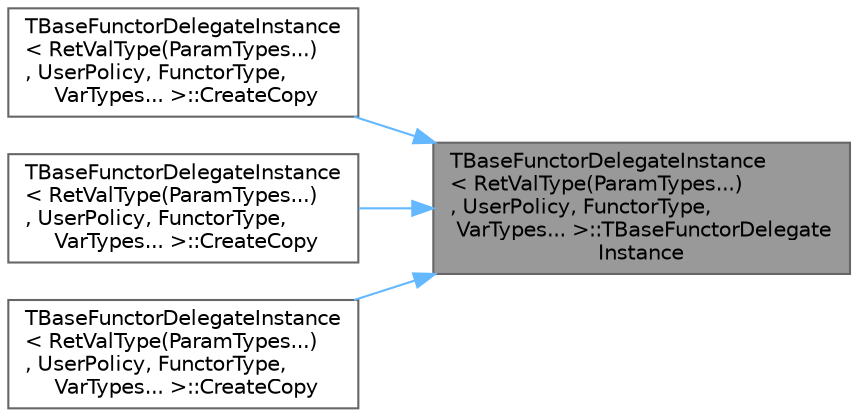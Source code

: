 digraph "TBaseFunctorDelegateInstance&lt; RetValType(ParamTypes...), UserPolicy, FunctorType, VarTypes... &gt;::TBaseFunctorDelegateInstance"
{
 // INTERACTIVE_SVG=YES
 // LATEX_PDF_SIZE
  bgcolor="transparent";
  edge [fontname=Helvetica,fontsize=10,labelfontname=Helvetica,labelfontsize=10];
  node [fontname=Helvetica,fontsize=10,shape=box,height=0.2,width=0.4];
  rankdir="RL";
  Node1 [id="Node000001",label="TBaseFunctorDelegateInstance\l\< RetValType(ParamTypes...)\l, UserPolicy, FunctorType,\l VarTypes... \>::TBaseFunctorDelegate\lInstance",height=0.2,width=0.4,color="gray40", fillcolor="grey60", style="filled", fontcolor="black",tooltip=" "];
  Node1 -> Node2 [id="edge1_Node000001_Node000002",dir="back",color="steelblue1",style="solid",tooltip=" "];
  Node2 [id="Node000002",label="TBaseFunctorDelegateInstance\l\< RetValType(ParamTypes...)\l, UserPolicy, FunctorType,\l VarTypes... \>::CreateCopy",height=0.2,width=0.4,color="grey40", fillcolor="white", style="filled",URL="$dc/dbb/classTBaseFunctorDelegateInstance_3_01RetValType_07ParamTypes_8_8_8_08_00_01UserPolicy_00_01Func76bd4769ea04e64e3ededa9aecc98348.html#a5c9f24388ceaac383a54864e98b402cb",tooltip=" "];
  Node1 -> Node3 [id="edge2_Node000001_Node000003",dir="back",color="steelblue1",style="solid",tooltip=" "];
  Node3 [id="Node000003",label="TBaseFunctorDelegateInstance\l\< RetValType(ParamTypes...)\l, UserPolicy, FunctorType,\l VarTypes... \>::CreateCopy",height=0.2,width=0.4,color="grey40", fillcolor="white", style="filled",URL="$dc/dbb/classTBaseFunctorDelegateInstance_3_01RetValType_07ParamTypes_8_8_8_08_00_01UserPolicy_00_01Func76bd4769ea04e64e3ededa9aecc98348.html#a42c693b3f05d12c4df0ec03ba7f28638",tooltip=" "];
  Node1 -> Node4 [id="edge3_Node000001_Node000004",dir="back",color="steelblue1",style="solid",tooltip=" "];
  Node4 [id="Node000004",label="TBaseFunctorDelegateInstance\l\< RetValType(ParamTypes...)\l, UserPolicy, FunctorType,\l VarTypes... \>::CreateCopy",height=0.2,width=0.4,color="grey40", fillcolor="white", style="filled",URL="$dc/dbb/classTBaseFunctorDelegateInstance_3_01RetValType_07ParamTypes_8_8_8_08_00_01UserPolicy_00_01Func76bd4769ea04e64e3ededa9aecc98348.html#a87d8be81065a19d0c4e5ac5a0c635ed8",tooltip=" "];
}
